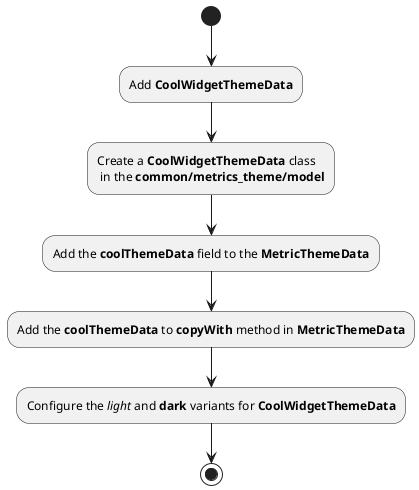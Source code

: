 @startuml add_theme_data_diagram
(*) --> "Add **CoolWidgetThemeData**"
--> "Create a **CoolWidgetThemeData** class \n in the **common/metrics_theme/model**"
--> "Add the **coolThemeData** field to the **MetricThemeData**"
--> "Add the **coolThemeData** to **copyWith** method in **MetricThemeData**"
--> "Configure the //light// and **dark** variants for **CoolWidgetThemeData**"
--> (*)
@enduml
